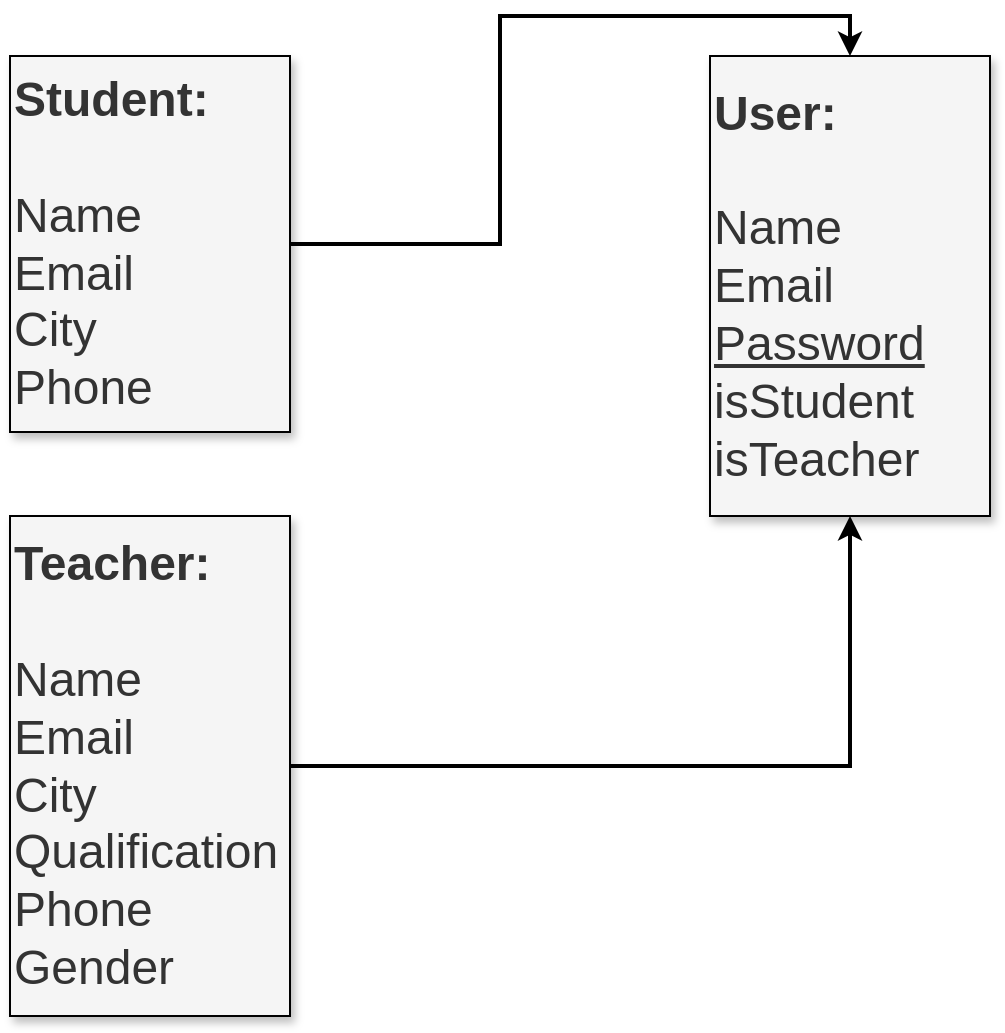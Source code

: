 <mxfile version="20.8.20" type="device"><diagram name="Page-1" id="84r8bZ1MAZ4alIYygxry"><mxGraphModel dx="1050" dy="558" grid="1" gridSize="10" guides="1" tooltips="1" connect="1" arrows="1" fold="1" page="1" pageScale="1" pageWidth="850" pageHeight="1100" math="0" shadow="0"><root><mxCell id="0"/><mxCell id="1" parent="0"/><mxCell id="AfgUpAlbe4jp1rGuwyeV-7" style="edgeStyle=orthogonalEdgeStyle;rounded=0;orthogonalLoop=1;jettySize=auto;html=1;entryX=0.5;entryY=0;entryDx=0;entryDy=0;fontSize=24;strokeWidth=2;" edge="1" parent="1" source="AfgUpAlbe4jp1rGuwyeV-2" target="AfgUpAlbe4jp1rGuwyeV-4"><mxGeometry relative="1" as="geometry"/></mxCell><mxCell id="AfgUpAlbe4jp1rGuwyeV-2" value="&lt;font style=&quot;font-size: 24px;&quot;&gt;&lt;b&gt;Student:&lt;br&gt;&lt;br&gt;&lt;/b&gt;Name&lt;br&gt;Email&lt;br&gt;City&lt;br&gt;Phone&lt;/font&gt;" style="rounded=0;whiteSpace=wrap;html=1;align=left;fillColor=#f5f5f5;strokeColor=default;fontColor=#333333;gradientColor=none;perimeterSpacing=0;glass=0;shadow=1;" vertex="1" parent="1"><mxGeometry x="190" y="110" width="140" height="188" as="geometry"/></mxCell><mxCell id="AfgUpAlbe4jp1rGuwyeV-4" value="&lt;font style=&quot;font-size: 24px;&quot;&gt;&lt;b&gt;User:&lt;br&gt;&lt;br&gt;&lt;/b&gt;Name&lt;br&gt;Email&lt;br&gt;&lt;u&gt;Password&lt;br&gt;&lt;/u&gt;isStudent&lt;br&gt;isTeacher&lt;br&gt;&lt;/font&gt;" style="rounded=0;whiteSpace=wrap;html=1;align=left;fillColor=#f5f5f5;strokeColor=default;fontColor=#333333;gradientColor=none;perimeterSpacing=0;glass=0;shadow=1;" vertex="1" parent="1"><mxGeometry x="540" y="110" width="140" height="230" as="geometry"/></mxCell><mxCell id="AfgUpAlbe4jp1rGuwyeV-6" style="edgeStyle=orthogonalEdgeStyle;rounded=0;orthogonalLoop=1;jettySize=auto;html=1;fontSize=24;entryX=0.5;entryY=1;entryDx=0;entryDy=0;strokeWidth=2;" edge="1" parent="1" source="AfgUpAlbe4jp1rGuwyeV-5" target="AfgUpAlbe4jp1rGuwyeV-4"><mxGeometry relative="1" as="geometry"><mxPoint x="610" y="350" as="targetPoint"/><Array as="points"><mxPoint x="610" y="465"/></Array></mxGeometry></mxCell><mxCell id="AfgUpAlbe4jp1rGuwyeV-5" value="&lt;font style=&quot;font-size: 24px;&quot;&gt;&lt;b&gt;Teacher:&lt;br&gt;&lt;br&gt;&lt;/b&gt;Name&lt;br&gt;Email&lt;br&gt;City&lt;br&gt;Qualification&lt;br&gt;Phone&lt;br&gt;Gender&lt;br&gt;&lt;/font&gt;" style="rounded=0;whiteSpace=wrap;html=1;align=left;fillColor=#f5f5f5;strokeColor=default;fontColor=#333333;gradientColor=none;perimeterSpacing=0;glass=0;shadow=1;" vertex="1" parent="1"><mxGeometry x="190" y="340" width="140" height="250" as="geometry"/></mxCell></root></mxGraphModel></diagram></mxfile>